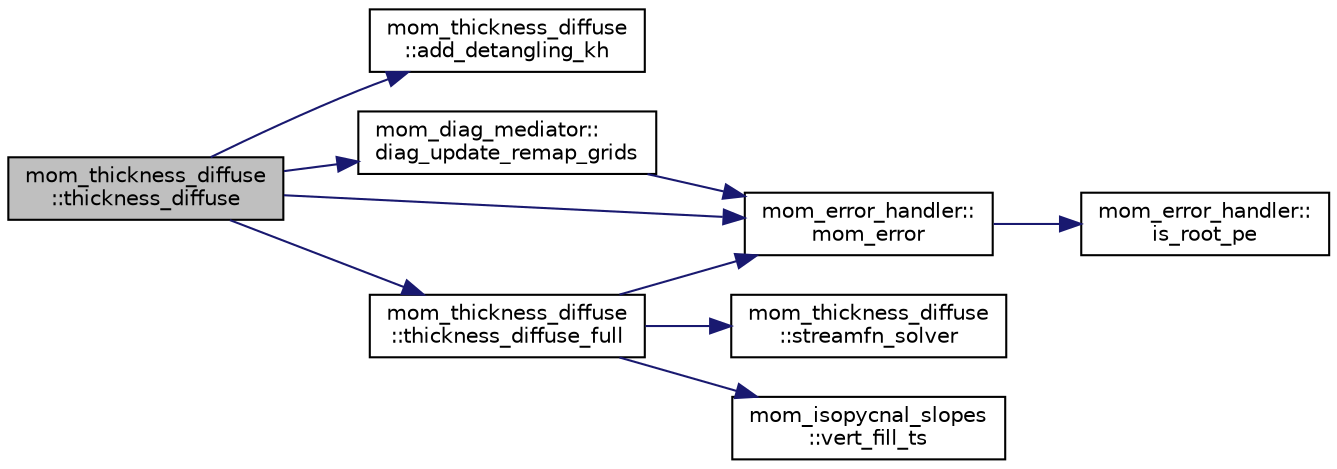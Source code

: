 digraph "mom_thickness_diffuse::thickness_diffuse"
{
 // INTERACTIVE_SVG=YES
 // LATEX_PDF_SIZE
  edge [fontname="Helvetica",fontsize="10",labelfontname="Helvetica",labelfontsize="10"];
  node [fontname="Helvetica",fontsize="10",shape=record];
  rankdir="LR";
  Node1 [label="mom_thickness_diffuse\l::thickness_diffuse",height=0.2,width=0.4,color="black", fillcolor="grey75", style="filled", fontcolor="black",tooltip="Calculates thickness diffusion coefficients and applies thickness diffusion to layer thicknesses,..."];
  Node1 -> Node2 [color="midnightblue",fontsize="10",style="solid",fontname="Helvetica"];
  Node2 [label="mom_thickness_diffuse\l::add_detangling_kh",height=0.2,width=0.4,color="black", fillcolor="white", style="filled",URL="$namespacemom__thickness__diffuse.html#a7641d00486b0ec6cace7802b9d8ad6f1",tooltip="Modifies thickness diffusivities to untangle layer structures."];
  Node1 -> Node3 [color="midnightblue",fontsize="10",style="solid",fontname="Helvetica"];
  Node3 [label="mom_diag_mediator::\ldiag_update_remap_grids",height=0.2,width=0.4,color="black", fillcolor="white", style="filled",URL="$namespacemom__diag__mediator.html#a2e9db121a293f242f5a42e9d16d0d2e4",tooltip="Build/update vertical grids for diagnostic remapping."];
  Node3 -> Node4 [color="midnightblue",fontsize="10",style="solid",fontname="Helvetica"];
  Node4 [label="mom_error_handler::\lmom_error",height=0.2,width=0.4,color="black", fillcolor="white", style="filled",URL="$namespacemom__error__handler.html#a460cfb79a06c29fc249952c2a3710d67",tooltip="This provides a convenient interface for writing an mpp_error message with run-time filter based on a..."];
  Node4 -> Node5 [color="midnightblue",fontsize="10",style="solid",fontname="Helvetica"];
  Node5 [label="mom_error_handler::\lis_root_pe",height=0.2,width=0.4,color="black", fillcolor="white", style="filled",URL="$namespacemom__error__handler.html#ad5f00a53059c72fe2332d1436c80ca71",tooltip="This returns .true. if the current PE is the root PE."];
  Node1 -> Node4 [color="midnightblue",fontsize="10",style="solid",fontname="Helvetica"];
  Node1 -> Node6 [color="midnightblue",fontsize="10",style="solid",fontname="Helvetica"];
  Node6 [label="mom_thickness_diffuse\l::thickness_diffuse_full",height=0.2,width=0.4,color="black", fillcolor="white", style="filled",URL="$namespacemom__thickness__diffuse.html#ab518d28fc8ec27b184b06b25a601e1dd",tooltip="Calculates parameterized layer transports for use in the continuity equation. Fluxes are limited to g..."];
  Node6 -> Node4 [color="midnightblue",fontsize="10",style="solid",fontname="Helvetica"];
  Node6 -> Node7 [color="midnightblue",fontsize="10",style="solid",fontname="Helvetica"];
  Node7 [label="mom_thickness_diffuse\l::streamfn_solver",height=0.2,width=0.4,color="black", fillcolor="white", style="filled",URL="$namespacemom__thickness__diffuse.html#a52d5fe57d53414fdc05f669723c9774e",tooltip="Tridiagonal solver for streamfunction at interfaces."];
  Node6 -> Node8 [color="midnightblue",fontsize="10",style="solid",fontname="Helvetica"];
  Node8 [label="mom_isopycnal_slopes\l::vert_fill_ts",height=0.2,width=0.4,color="black", fillcolor="white", style="filled",URL="$namespacemom__isopycnal__slopes.html#a34691482caaff356da3c5182657dba0d",tooltip="Returns tracer arrays (nominally T and S) with massless layers filled with sensible values,..."];
}

